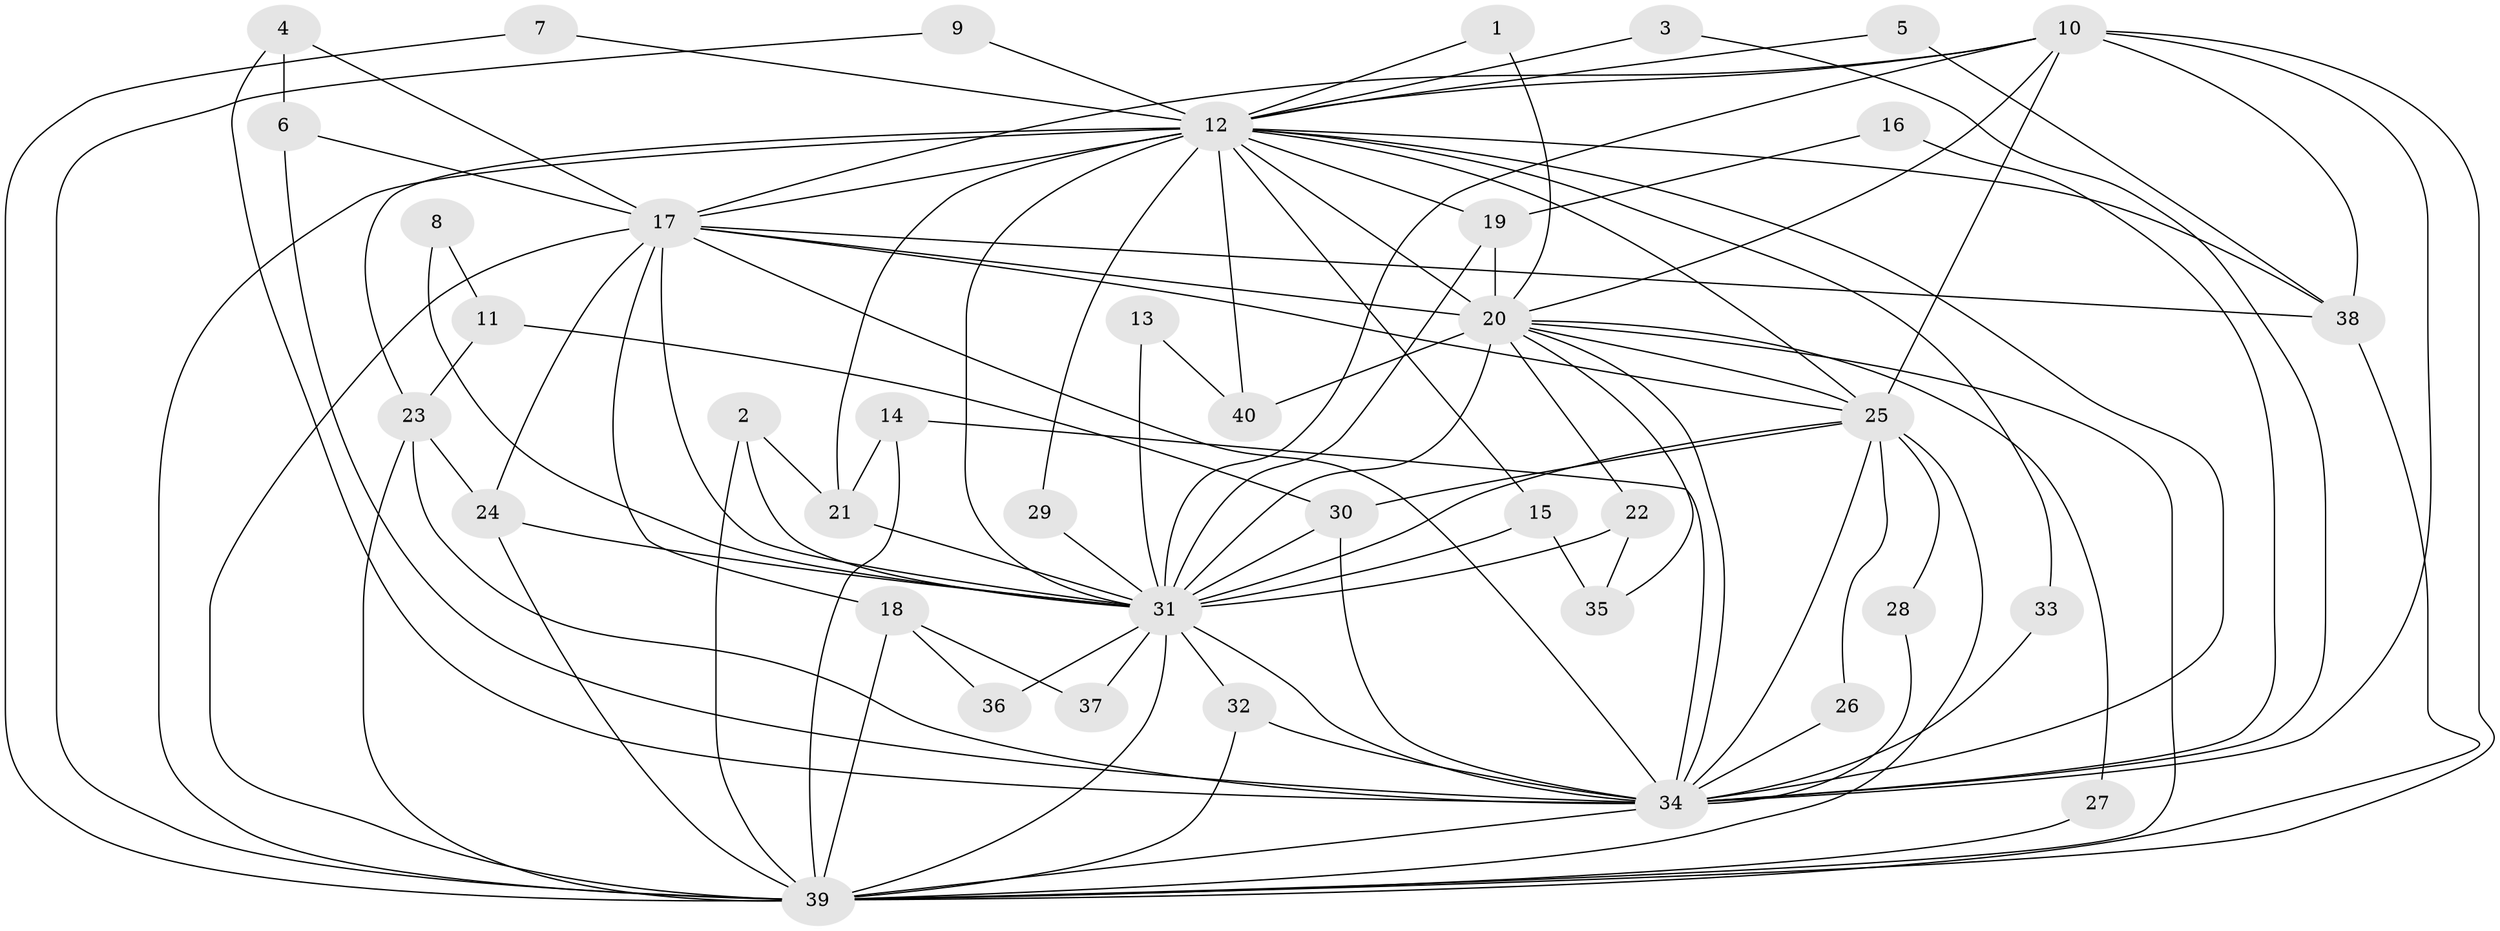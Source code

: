 // original degree distribution, {23: 0.025, 17: 0.0125, 15: 0.0125, 24: 0.0125, 25: 0.0125, 11: 0.0125, 19: 0.0125, 14: 0.0125, 22: 0.0125, 3: 0.1625, 5: 0.075, 2: 0.6, 4: 0.0375}
// Generated by graph-tools (version 1.1) at 2025/01/03/09/25 03:01:30]
// undirected, 40 vertices, 104 edges
graph export_dot {
graph [start="1"]
  node [color=gray90,style=filled];
  1;
  2;
  3;
  4;
  5;
  6;
  7;
  8;
  9;
  10;
  11;
  12;
  13;
  14;
  15;
  16;
  17;
  18;
  19;
  20;
  21;
  22;
  23;
  24;
  25;
  26;
  27;
  28;
  29;
  30;
  31;
  32;
  33;
  34;
  35;
  36;
  37;
  38;
  39;
  40;
  1 -- 12 [weight=1.0];
  1 -- 20 [weight=1.0];
  2 -- 21 [weight=1.0];
  2 -- 31 [weight=1.0];
  2 -- 39 [weight=1.0];
  3 -- 12 [weight=1.0];
  3 -- 34 [weight=1.0];
  4 -- 6 [weight=1.0];
  4 -- 17 [weight=1.0];
  4 -- 34 [weight=1.0];
  5 -- 12 [weight=1.0];
  5 -- 38 [weight=1.0];
  6 -- 17 [weight=1.0];
  6 -- 34 [weight=1.0];
  7 -- 12 [weight=1.0];
  7 -- 39 [weight=1.0];
  8 -- 11 [weight=1.0];
  8 -- 31 [weight=2.0];
  9 -- 12 [weight=1.0];
  9 -- 39 [weight=1.0];
  10 -- 12 [weight=2.0];
  10 -- 17 [weight=1.0];
  10 -- 20 [weight=1.0];
  10 -- 25 [weight=1.0];
  10 -- 31 [weight=2.0];
  10 -- 34 [weight=2.0];
  10 -- 38 [weight=1.0];
  10 -- 39 [weight=1.0];
  11 -- 23 [weight=1.0];
  11 -- 30 [weight=1.0];
  12 -- 15 [weight=1.0];
  12 -- 17 [weight=2.0];
  12 -- 19 [weight=1.0];
  12 -- 20 [weight=2.0];
  12 -- 21 [weight=1.0];
  12 -- 23 [weight=1.0];
  12 -- 25 [weight=2.0];
  12 -- 29 [weight=1.0];
  12 -- 31 [weight=4.0];
  12 -- 33 [weight=1.0];
  12 -- 34 [weight=2.0];
  12 -- 38 [weight=1.0];
  12 -- 39 [weight=3.0];
  12 -- 40 [weight=2.0];
  13 -- 31 [weight=1.0];
  13 -- 40 [weight=1.0];
  14 -- 21 [weight=1.0];
  14 -- 34 [weight=1.0];
  14 -- 39 [weight=1.0];
  15 -- 31 [weight=2.0];
  15 -- 35 [weight=1.0];
  16 -- 19 [weight=1.0];
  16 -- 34 [weight=1.0];
  17 -- 18 [weight=2.0];
  17 -- 20 [weight=1.0];
  17 -- 24 [weight=1.0];
  17 -- 25 [weight=1.0];
  17 -- 31 [weight=3.0];
  17 -- 34 [weight=1.0];
  17 -- 38 [weight=1.0];
  17 -- 39 [weight=2.0];
  18 -- 36 [weight=1.0];
  18 -- 37 [weight=1.0];
  18 -- 39 [weight=1.0];
  19 -- 20 [weight=2.0];
  19 -- 31 [weight=1.0];
  20 -- 22 [weight=1.0];
  20 -- 25 [weight=1.0];
  20 -- 27 [weight=1.0];
  20 -- 31 [weight=4.0];
  20 -- 34 [weight=1.0];
  20 -- 35 [weight=1.0];
  20 -- 39 [weight=1.0];
  20 -- 40 [weight=1.0];
  21 -- 31 [weight=3.0];
  22 -- 31 [weight=2.0];
  22 -- 35 [weight=1.0];
  23 -- 24 [weight=1.0];
  23 -- 34 [weight=1.0];
  23 -- 39 [weight=1.0];
  24 -- 31 [weight=1.0];
  24 -- 39 [weight=1.0];
  25 -- 26 [weight=1.0];
  25 -- 28 [weight=1.0];
  25 -- 30 [weight=1.0];
  25 -- 31 [weight=4.0];
  25 -- 34 [weight=1.0];
  25 -- 39 [weight=1.0];
  26 -- 34 [weight=1.0];
  27 -- 39 [weight=1.0];
  28 -- 34 [weight=1.0];
  29 -- 31 [weight=2.0];
  30 -- 31 [weight=1.0];
  30 -- 34 [weight=1.0];
  31 -- 32 [weight=1.0];
  31 -- 34 [weight=4.0];
  31 -- 36 [weight=1.0];
  31 -- 37 [weight=1.0];
  31 -- 39 [weight=3.0];
  32 -- 34 [weight=1.0];
  32 -- 39 [weight=1.0];
  33 -- 34 [weight=1.0];
  34 -- 39 [weight=1.0];
  38 -- 39 [weight=1.0];
}
